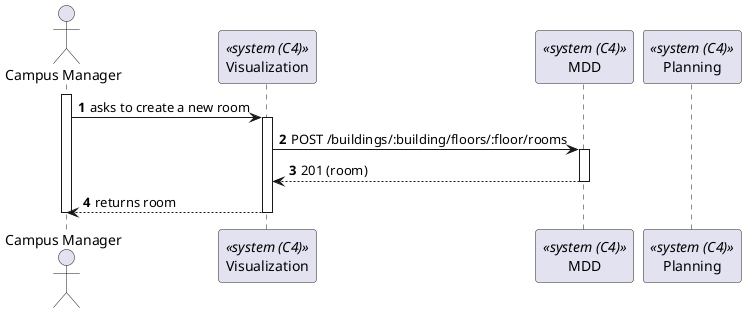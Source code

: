 @startuml process-view
autonumber

actor CM as "Campus Manager"
participant UI as "Visualization" <<system (C4)>>
participant MDD as "MDD" <<system (C4)>>
participant P as "Planning" <<system (C4)>>


activate CM

CM -> UI : asks to create a new room
activate UI

UI -> MDD : POST /buildings/:building/floors/:floor/rooms
activate MDD
MDD --> UI : 201 (room)
deactivate MDD

CM <-- UI : returns room
deactivate UI

deactivate CM

@enduml

